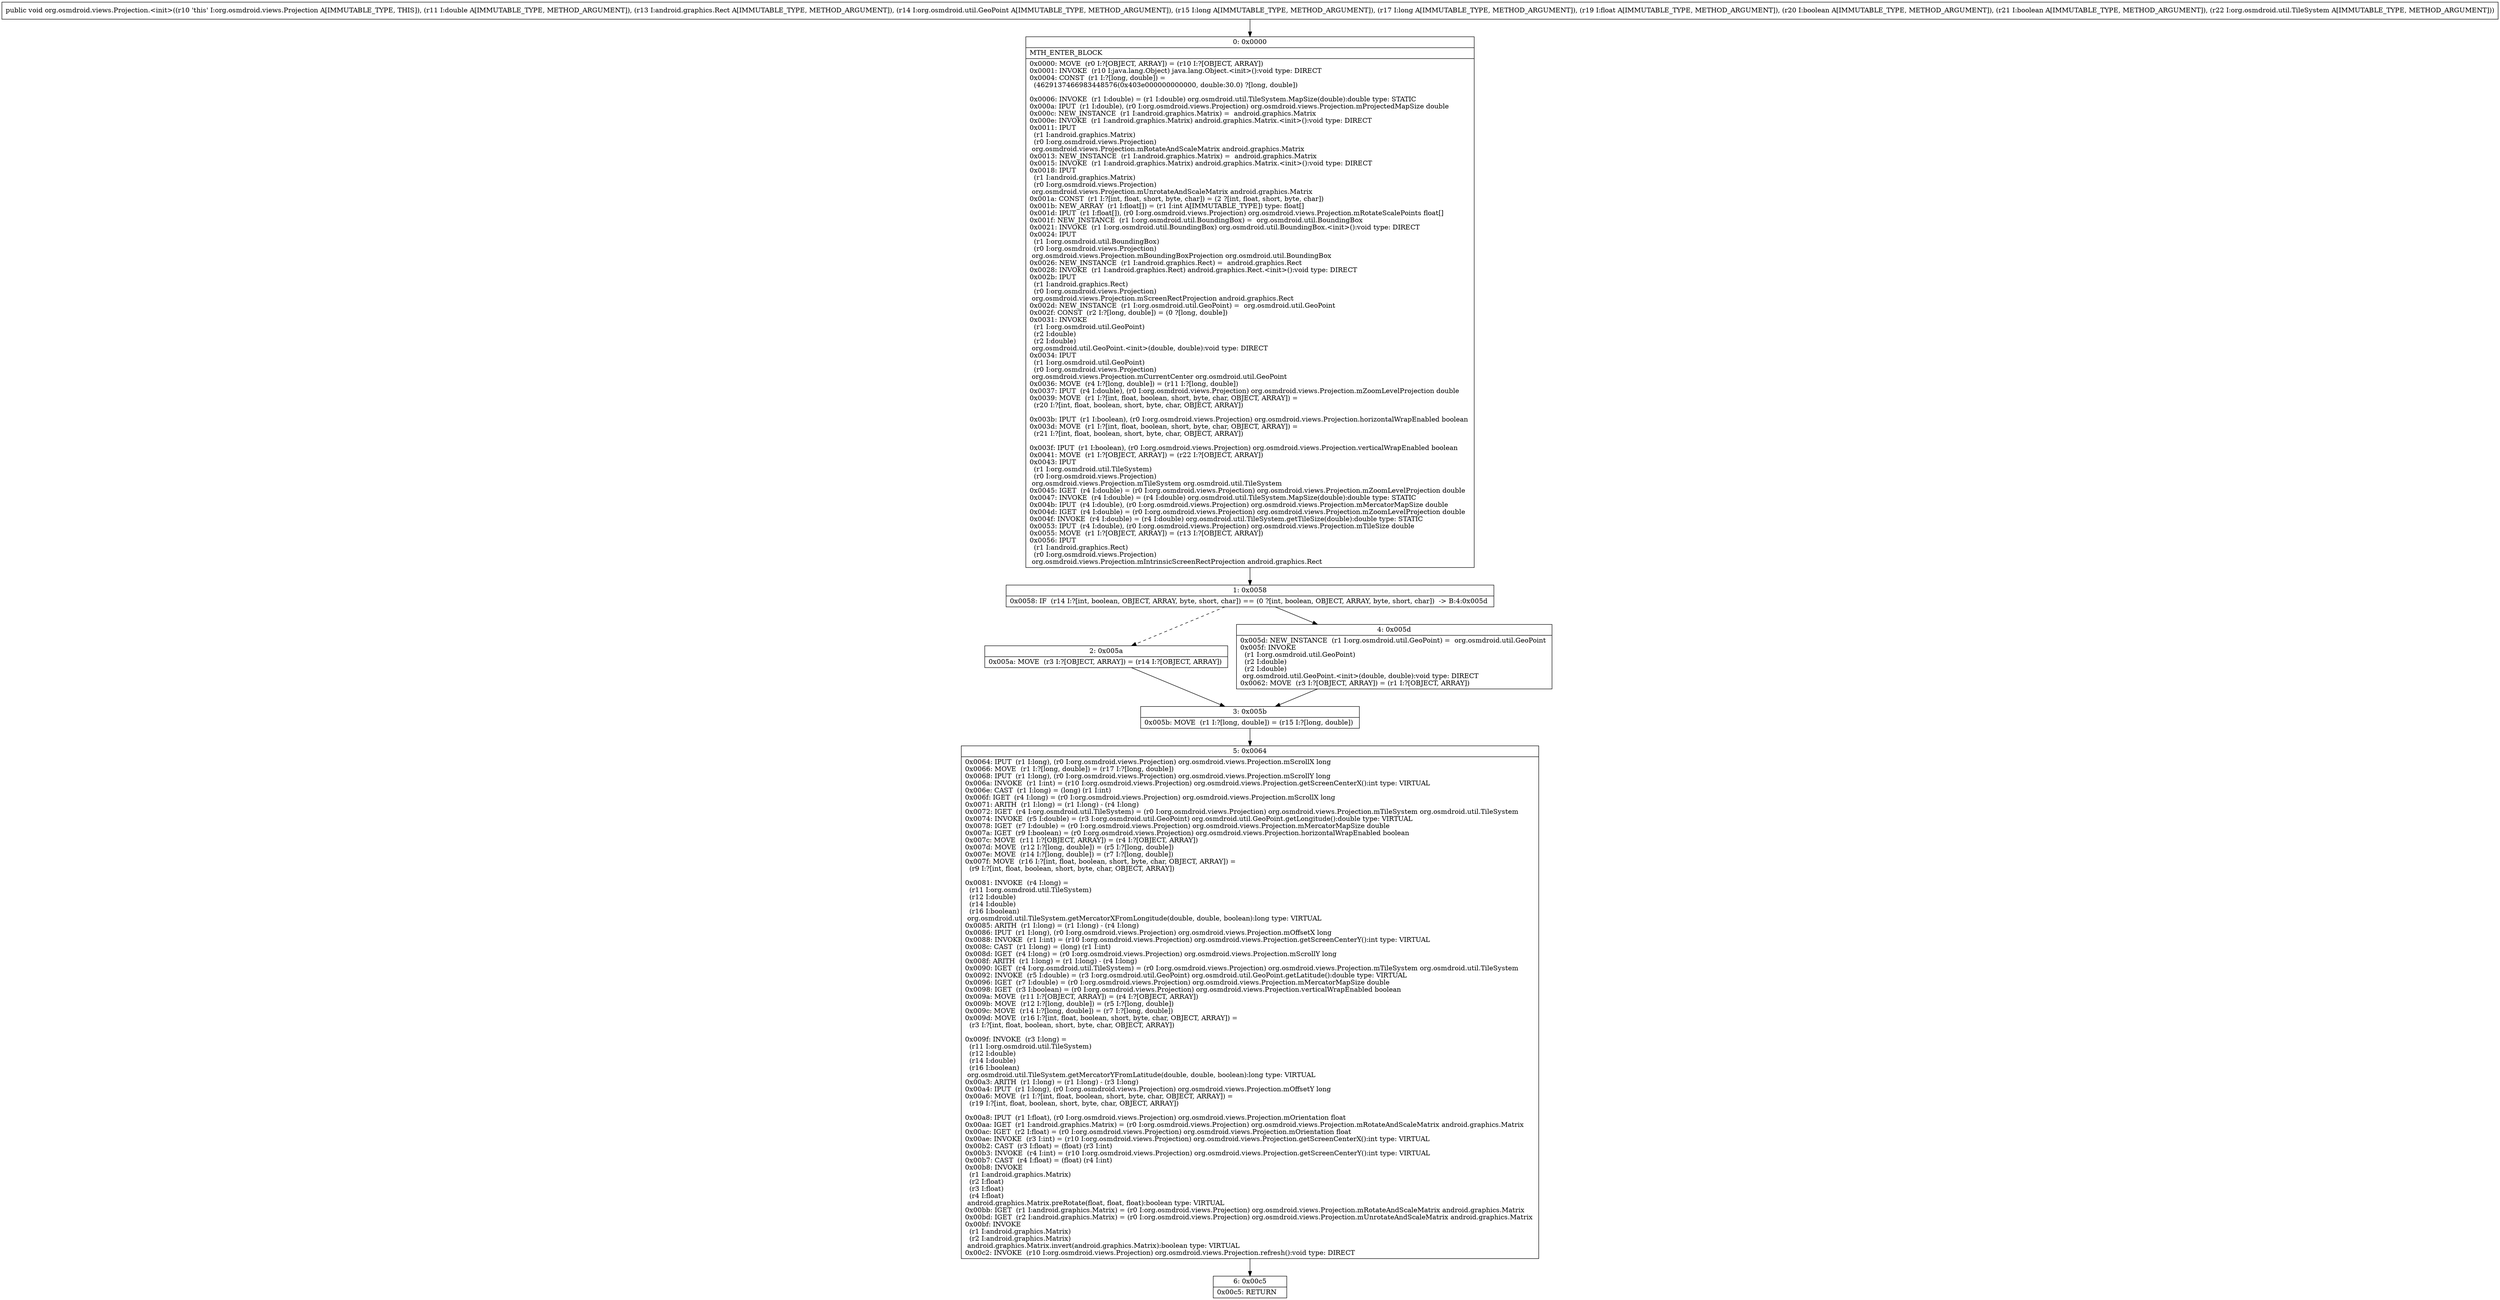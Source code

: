 digraph "CFG fororg.osmdroid.views.Projection.\<init\>(DLandroid\/graphics\/Rect;Lorg\/osmdroid\/util\/GeoPoint;JJFZZLorg\/osmdroid\/util\/TileSystem;)V" {
Node_0 [shape=record,label="{0\:\ 0x0000|MTH_ENTER_BLOCK\l|0x0000: MOVE  (r0 I:?[OBJECT, ARRAY]) = (r10 I:?[OBJECT, ARRAY]) \l0x0001: INVOKE  (r10 I:java.lang.Object) java.lang.Object.\<init\>():void type: DIRECT \l0x0004: CONST  (r1 I:?[long, double]) = \l  (4629137466983448576(0x403e000000000000, double:30.0) ?[long, double])\l \l0x0006: INVOKE  (r1 I:double) = (r1 I:double) org.osmdroid.util.TileSystem.MapSize(double):double type: STATIC \l0x000a: IPUT  (r1 I:double), (r0 I:org.osmdroid.views.Projection) org.osmdroid.views.Projection.mProjectedMapSize double \l0x000c: NEW_INSTANCE  (r1 I:android.graphics.Matrix) =  android.graphics.Matrix \l0x000e: INVOKE  (r1 I:android.graphics.Matrix) android.graphics.Matrix.\<init\>():void type: DIRECT \l0x0011: IPUT  \l  (r1 I:android.graphics.Matrix)\l  (r0 I:org.osmdroid.views.Projection)\l org.osmdroid.views.Projection.mRotateAndScaleMatrix android.graphics.Matrix \l0x0013: NEW_INSTANCE  (r1 I:android.graphics.Matrix) =  android.graphics.Matrix \l0x0015: INVOKE  (r1 I:android.graphics.Matrix) android.graphics.Matrix.\<init\>():void type: DIRECT \l0x0018: IPUT  \l  (r1 I:android.graphics.Matrix)\l  (r0 I:org.osmdroid.views.Projection)\l org.osmdroid.views.Projection.mUnrotateAndScaleMatrix android.graphics.Matrix \l0x001a: CONST  (r1 I:?[int, float, short, byte, char]) = (2 ?[int, float, short, byte, char]) \l0x001b: NEW_ARRAY  (r1 I:float[]) = (r1 I:int A[IMMUTABLE_TYPE]) type: float[] \l0x001d: IPUT  (r1 I:float[]), (r0 I:org.osmdroid.views.Projection) org.osmdroid.views.Projection.mRotateScalePoints float[] \l0x001f: NEW_INSTANCE  (r1 I:org.osmdroid.util.BoundingBox) =  org.osmdroid.util.BoundingBox \l0x0021: INVOKE  (r1 I:org.osmdroid.util.BoundingBox) org.osmdroid.util.BoundingBox.\<init\>():void type: DIRECT \l0x0024: IPUT  \l  (r1 I:org.osmdroid.util.BoundingBox)\l  (r0 I:org.osmdroid.views.Projection)\l org.osmdroid.views.Projection.mBoundingBoxProjection org.osmdroid.util.BoundingBox \l0x0026: NEW_INSTANCE  (r1 I:android.graphics.Rect) =  android.graphics.Rect \l0x0028: INVOKE  (r1 I:android.graphics.Rect) android.graphics.Rect.\<init\>():void type: DIRECT \l0x002b: IPUT  \l  (r1 I:android.graphics.Rect)\l  (r0 I:org.osmdroid.views.Projection)\l org.osmdroid.views.Projection.mScreenRectProjection android.graphics.Rect \l0x002d: NEW_INSTANCE  (r1 I:org.osmdroid.util.GeoPoint) =  org.osmdroid.util.GeoPoint \l0x002f: CONST  (r2 I:?[long, double]) = (0 ?[long, double]) \l0x0031: INVOKE  \l  (r1 I:org.osmdroid.util.GeoPoint)\l  (r2 I:double)\l  (r2 I:double)\l org.osmdroid.util.GeoPoint.\<init\>(double, double):void type: DIRECT \l0x0034: IPUT  \l  (r1 I:org.osmdroid.util.GeoPoint)\l  (r0 I:org.osmdroid.views.Projection)\l org.osmdroid.views.Projection.mCurrentCenter org.osmdroid.util.GeoPoint \l0x0036: MOVE  (r4 I:?[long, double]) = (r11 I:?[long, double]) \l0x0037: IPUT  (r4 I:double), (r0 I:org.osmdroid.views.Projection) org.osmdroid.views.Projection.mZoomLevelProjection double \l0x0039: MOVE  (r1 I:?[int, float, boolean, short, byte, char, OBJECT, ARRAY]) = \l  (r20 I:?[int, float, boolean, short, byte, char, OBJECT, ARRAY])\l \l0x003b: IPUT  (r1 I:boolean), (r0 I:org.osmdroid.views.Projection) org.osmdroid.views.Projection.horizontalWrapEnabled boolean \l0x003d: MOVE  (r1 I:?[int, float, boolean, short, byte, char, OBJECT, ARRAY]) = \l  (r21 I:?[int, float, boolean, short, byte, char, OBJECT, ARRAY])\l \l0x003f: IPUT  (r1 I:boolean), (r0 I:org.osmdroid.views.Projection) org.osmdroid.views.Projection.verticalWrapEnabled boolean \l0x0041: MOVE  (r1 I:?[OBJECT, ARRAY]) = (r22 I:?[OBJECT, ARRAY]) \l0x0043: IPUT  \l  (r1 I:org.osmdroid.util.TileSystem)\l  (r0 I:org.osmdroid.views.Projection)\l org.osmdroid.views.Projection.mTileSystem org.osmdroid.util.TileSystem \l0x0045: IGET  (r4 I:double) = (r0 I:org.osmdroid.views.Projection) org.osmdroid.views.Projection.mZoomLevelProjection double \l0x0047: INVOKE  (r4 I:double) = (r4 I:double) org.osmdroid.util.TileSystem.MapSize(double):double type: STATIC \l0x004b: IPUT  (r4 I:double), (r0 I:org.osmdroid.views.Projection) org.osmdroid.views.Projection.mMercatorMapSize double \l0x004d: IGET  (r4 I:double) = (r0 I:org.osmdroid.views.Projection) org.osmdroid.views.Projection.mZoomLevelProjection double \l0x004f: INVOKE  (r4 I:double) = (r4 I:double) org.osmdroid.util.TileSystem.getTileSize(double):double type: STATIC \l0x0053: IPUT  (r4 I:double), (r0 I:org.osmdroid.views.Projection) org.osmdroid.views.Projection.mTileSize double \l0x0055: MOVE  (r1 I:?[OBJECT, ARRAY]) = (r13 I:?[OBJECT, ARRAY]) \l0x0056: IPUT  \l  (r1 I:android.graphics.Rect)\l  (r0 I:org.osmdroid.views.Projection)\l org.osmdroid.views.Projection.mIntrinsicScreenRectProjection android.graphics.Rect \l}"];
Node_1 [shape=record,label="{1\:\ 0x0058|0x0058: IF  (r14 I:?[int, boolean, OBJECT, ARRAY, byte, short, char]) == (0 ?[int, boolean, OBJECT, ARRAY, byte, short, char])  \-\> B:4:0x005d \l}"];
Node_2 [shape=record,label="{2\:\ 0x005a|0x005a: MOVE  (r3 I:?[OBJECT, ARRAY]) = (r14 I:?[OBJECT, ARRAY]) \l}"];
Node_3 [shape=record,label="{3\:\ 0x005b|0x005b: MOVE  (r1 I:?[long, double]) = (r15 I:?[long, double]) \l}"];
Node_4 [shape=record,label="{4\:\ 0x005d|0x005d: NEW_INSTANCE  (r1 I:org.osmdroid.util.GeoPoint) =  org.osmdroid.util.GeoPoint \l0x005f: INVOKE  \l  (r1 I:org.osmdroid.util.GeoPoint)\l  (r2 I:double)\l  (r2 I:double)\l org.osmdroid.util.GeoPoint.\<init\>(double, double):void type: DIRECT \l0x0062: MOVE  (r3 I:?[OBJECT, ARRAY]) = (r1 I:?[OBJECT, ARRAY]) \l}"];
Node_5 [shape=record,label="{5\:\ 0x0064|0x0064: IPUT  (r1 I:long), (r0 I:org.osmdroid.views.Projection) org.osmdroid.views.Projection.mScrollX long \l0x0066: MOVE  (r1 I:?[long, double]) = (r17 I:?[long, double]) \l0x0068: IPUT  (r1 I:long), (r0 I:org.osmdroid.views.Projection) org.osmdroid.views.Projection.mScrollY long \l0x006a: INVOKE  (r1 I:int) = (r10 I:org.osmdroid.views.Projection) org.osmdroid.views.Projection.getScreenCenterX():int type: VIRTUAL \l0x006e: CAST  (r1 I:long) = (long) (r1 I:int) \l0x006f: IGET  (r4 I:long) = (r0 I:org.osmdroid.views.Projection) org.osmdroid.views.Projection.mScrollX long \l0x0071: ARITH  (r1 I:long) = (r1 I:long) \- (r4 I:long) \l0x0072: IGET  (r4 I:org.osmdroid.util.TileSystem) = (r0 I:org.osmdroid.views.Projection) org.osmdroid.views.Projection.mTileSystem org.osmdroid.util.TileSystem \l0x0074: INVOKE  (r5 I:double) = (r3 I:org.osmdroid.util.GeoPoint) org.osmdroid.util.GeoPoint.getLongitude():double type: VIRTUAL \l0x0078: IGET  (r7 I:double) = (r0 I:org.osmdroid.views.Projection) org.osmdroid.views.Projection.mMercatorMapSize double \l0x007a: IGET  (r9 I:boolean) = (r0 I:org.osmdroid.views.Projection) org.osmdroid.views.Projection.horizontalWrapEnabled boolean \l0x007c: MOVE  (r11 I:?[OBJECT, ARRAY]) = (r4 I:?[OBJECT, ARRAY]) \l0x007d: MOVE  (r12 I:?[long, double]) = (r5 I:?[long, double]) \l0x007e: MOVE  (r14 I:?[long, double]) = (r7 I:?[long, double]) \l0x007f: MOVE  (r16 I:?[int, float, boolean, short, byte, char, OBJECT, ARRAY]) = \l  (r9 I:?[int, float, boolean, short, byte, char, OBJECT, ARRAY])\l \l0x0081: INVOKE  (r4 I:long) = \l  (r11 I:org.osmdroid.util.TileSystem)\l  (r12 I:double)\l  (r14 I:double)\l  (r16 I:boolean)\l org.osmdroid.util.TileSystem.getMercatorXFromLongitude(double, double, boolean):long type: VIRTUAL \l0x0085: ARITH  (r1 I:long) = (r1 I:long) \- (r4 I:long) \l0x0086: IPUT  (r1 I:long), (r0 I:org.osmdroid.views.Projection) org.osmdroid.views.Projection.mOffsetX long \l0x0088: INVOKE  (r1 I:int) = (r10 I:org.osmdroid.views.Projection) org.osmdroid.views.Projection.getScreenCenterY():int type: VIRTUAL \l0x008c: CAST  (r1 I:long) = (long) (r1 I:int) \l0x008d: IGET  (r4 I:long) = (r0 I:org.osmdroid.views.Projection) org.osmdroid.views.Projection.mScrollY long \l0x008f: ARITH  (r1 I:long) = (r1 I:long) \- (r4 I:long) \l0x0090: IGET  (r4 I:org.osmdroid.util.TileSystem) = (r0 I:org.osmdroid.views.Projection) org.osmdroid.views.Projection.mTileSystem org.osmdroid.util.TileSystem \l0x0092: INVOKE  (r5 I:double) = (r3 I:org.osmdroid.util.GeoPoint) org.osmdroid.util.GeoPoint.getLatitude():double type: VIRTUAL \l0x0096: IGET  (r7 I:double) = (r0 I:org.osmdroid.views.Projection) org.osmdroid.views.Projection.mMercatorMapSize double \l0x0098: IGET  (r3 I:boolean) = (r0 I:org.osmdroid.views.Projection) org.osmdroid.views.Projection.verticalWrapEnabled boolean \l0x009a: MOVE  (r11 I:?[OBJECT, ARRAY]) = (r4 I:?[OBJECT, ARRAY]) \l0x009b: MOVE  (r12 I:?[long, double]) = (r5 I:?[long, double]) \l0x009c: MOVE  (r14 I:?[long, double]) = (r7 I:?[long, double]) \l0x009d: MOVE  (r16 I:?[int, float, boolean, short, byte, char, OBJECT, ARRAY]) = \l  (r3 I:?[int, float, boolean, short, byte, char, OBJECT, ARRAY])\l \l0x009f: INVOKE  (r3 I:long) = \l  (r11 I:org.osmdroid.util.TileSystem)\l  (r12 I:double)\l  (r14 I:double)\l  (r16 I:boolean)\l org.osmdroid.util.TileSystem.getMercatorYFromLatitude(double, double, boolean):long type: VIRTUAL \l0x00a3: ARITH  (r1 I:long) = (r1 I:long) \- (r3 I:long) \l0x00a4: IPUT  (r1 I:long), (r0 I:org.osmdroid.views.Projection) org.osmdroid.views.Projection.mOffsetY long \l0x00a6: MOVE  (r1 I:?[int, float, boolean, short, byte, char, OBJECT, ARRAY]) = \l  (r19 I:?[int, float, boolean, short, byte, char, OBJECT, ARRAY])\l \l0x00a8: IPUT  (r1 I:float), (r0 I:org.osmdroid.views.Projection) org.osmdroid.views.Projection.mOrientation float \l0x00aa: IGET  (r1 I:android.graphics.Matrix) = (r0 I:org.osmdroid.views.Projection) org.osmdroid.views.Projection.mRotateAndScaleMatrix android.graphics.Matrix \l0x00ac: IGET  (r2 I:float) = (r0 I:org.osmdroid.views.Projection) org.osmdroid.views.Projection.mOrientation float \l0x00ae: INVOKE  (r3 I:int) = (r10 I:org.osmdroid.views.Projection) org.osmdroid.views.Projection.getScreenCenterX():int type: VIRTUAL \l0x00b2: CAST  (r3 I:float) = (float) (r3 I:int) \l0x00b3: INVOKE  (r4 I:int) = (r10 I:org.osmdroid.views.Projection) org.osmdroid.views.Projection.getScreenCenterY():int type: VIRTUAL \l0x00b7: CAST  (r4 I:float) = (float) (r4 I:int) \l0x00b8: INVOKE  \l  (r1 I:android.graphics.Matrix)\l  (r2 I:float)\l  (r3 I:float)\l  (r4 I:float)\l android.graphics.Matrix.preRotate(float, float, float):boolean type: VIRTUAL \l0x00bb: IGET  (r1 I:android.graphics.Matrix) = (r0 I:org.osmdroid.views.Projection) org.osmdroid.views.Projection.mRotateAndScaleMatrix android.graphics.Matrix \l0x00bd: IGET  (r2 I:android.graphics.Matrix) = (r0 I:org.osmdroid.views.Projection) org.osmdroid.views.Projection.mUnrotateAndScaleMatrix android.graphics.Matrix \l0x00bf: INVOKE  \l  (r1 I:android.graphics.Matrix)\l  (r2 I:android.graphics.Matrix)\l android.graphics.Matrix.invert(android.graphics.Matrix):boolean type: VIRTUAL \l0x00c2: INVOKE  (r10 I:org.osmdroid.views.Projection) org.osmdroid.views.Projection.refresh():void type: DIRECT \l}"];
Node_6 [shape=record,label="{6\:\ 0x00c5|0x00c5: RETURN   \l}"];
MethodNode[shape=record,label="{public void org.osmdroid.views.Projection.\<init\>((r10 'this' I:org.osmdroid.views.Projection A[IMMUTABLE_TYPE, THIS]), (r11 I:double A[IMMUTABLE_TYPE, METHOD_ARGUMENT]), (r13 I:android.graphics.Rect A[IMMUTABLE_TYPE, METHOD_ARGUMENT]), (r14 I:org.osmdroid.util.GeoPoint A[IMMUTABLE_TYPE, METHOD_ARGUMENT]), (r15 I:long A[IMMUTABLE_TYPE, METHOD_ARGUMENT]), (r17 I:long A[IMMUTABLE_TYPE, METHOD_ARGUMENT]), (r19 I:float A[IMMUTABLE_TYPE, METHOD_ARGUMENT]), (r20 I:boolean A[IMMUTABLE_TYPE, METHOD_ARGUMENT]), (r21 I:boolean A[IMMUTABLE_TYPE, METHOD_ARGUMENT]), (r22 I:org.osmdroid.util.TileSystem A[IMMUTABLE_TYPE, METHOD_ARGUMENT])) }"];
MethodNode -> Node_0;
Node_0 -> Node_1;
Node_1 -> Node_2[style=dashed];
Node_1 -> Node_4;
Node_2 -> Node_3;
Node_3 -> Node_5;
Node_4 -> Node_3;
Node_5 -> Node_6;
}

